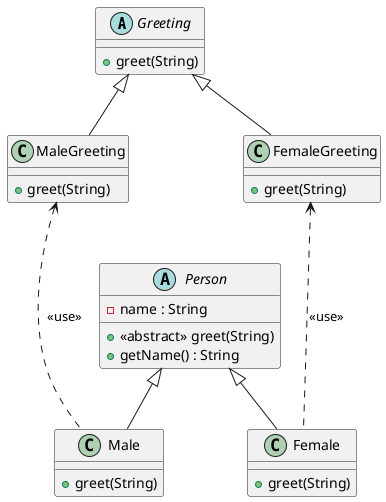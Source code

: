 @startuml

abstract class Greeting{
    + greet(String)
}
class MaleGreeting extends Greeting{
    + greet(String)
}
class FemaleGreeting extends Greeting{
    + greet(String)
}

abstract class Person{
    -name : String
    + <<abstract>> greet(String)
    + getName() : String
}
class Male extends Person{
    + greet(String)
}
class Female extends Person {
    + greet(String)
}

'-----------------------------------

MaleGreeting     <... Male    : <<use>>
FemaleGreeting   <... Female  : <<use>>

@enduml